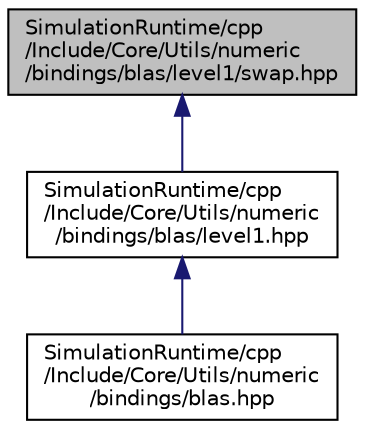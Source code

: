 digraph "SimulationRuntime/cpp/Include/Core/Utils/numeric/bindings/blas/level1/swap.hpp"
{
  edge [fontname="Helvetica",fontsize="10",labelfontname="Helvetica",labelfontsize="10"];
  node [fontname="Helvetica",fontsize="10",shape=record];
  Node61 [label="SimulationRuntime/cpp\l/Include/Core/Utils/numeric\l/bindings/blas/level1/swap.hpp",height=0.2,width=0.4,color="black", fillcolor="grey75", style="filled", fontcolor="black"];
  Node61 -> Node62 [dir="back",color="midnightblue",fontsize="10",style="solid",fontname="Helvetica"];
  Node62 [label="SimulationRuntime/cpp\l/Include/Core/Utils/numeric\l/bindings/blas/level1.hpp",height=0.2,width=0.4,color="black", fillcolor="white", style="filled",URL="$db/d26/level1_8hpp.html"];
  Node62 -> Node63 [dir="back",color="midnightblue",fontsize="10",style="solid",fontname="Helvetica"];
  Node63 [label="SimulationRuntime/cpp\l/Include/Core/Utils/numeric\l/bindings/blas.hpp",height=0.2,width=0.4,color="black", fillcolor="white", style="filled",URL="$d7/dea/blas_8hpp.html"];
}
